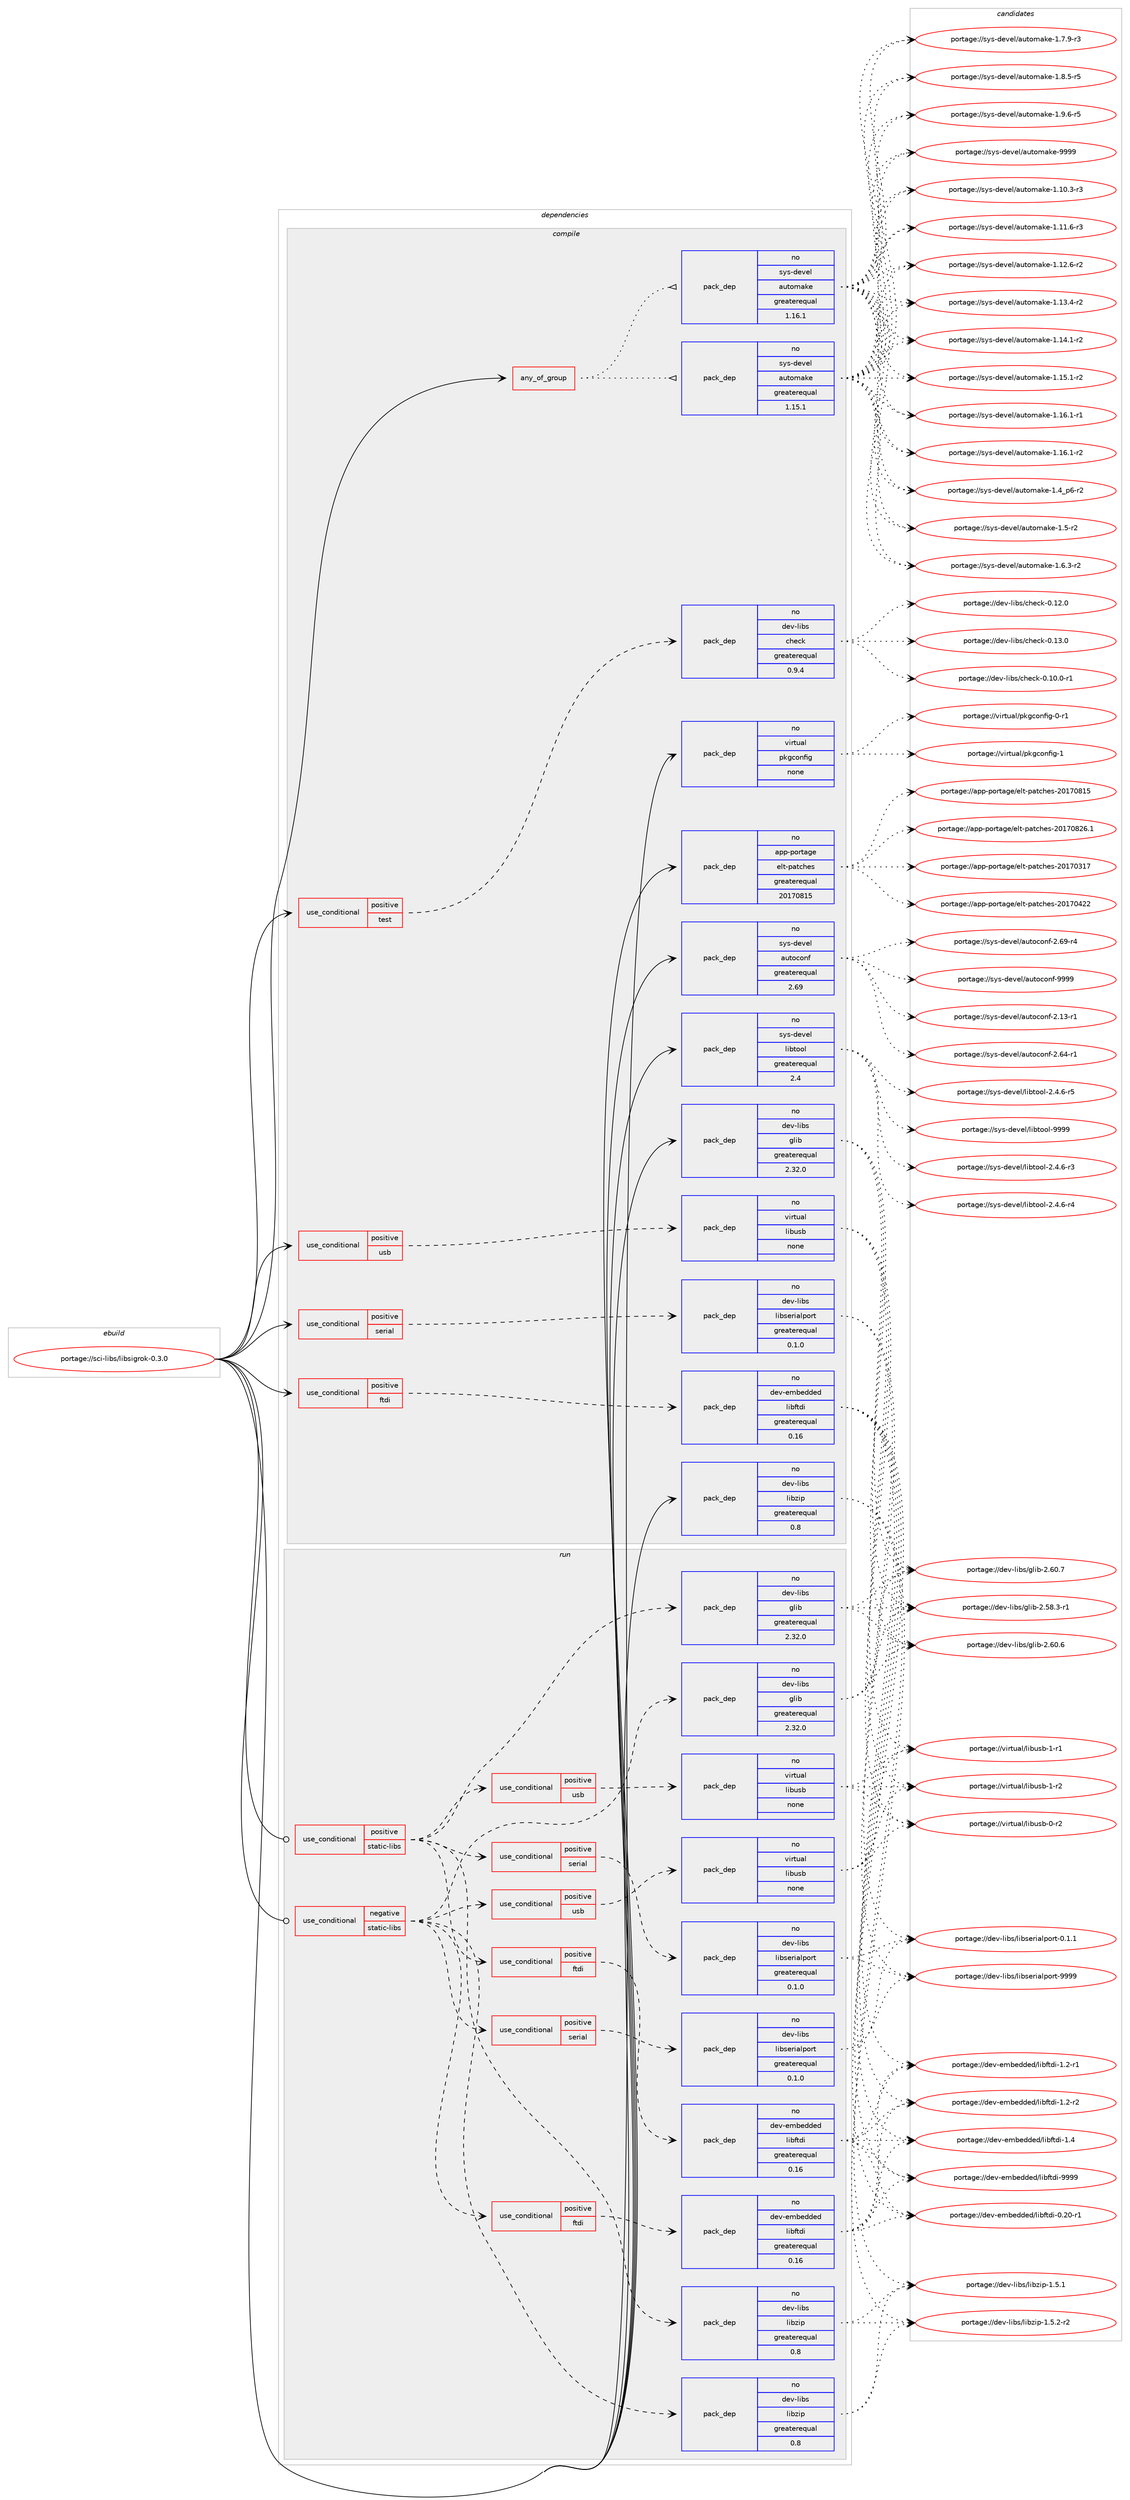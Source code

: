 digraph prolog {

# *************
# Graph options
# *************

newrank=true;
concentrate=true;
compound=true;
graph [rankdir=LR,fontname=Helvetica,fontsize=10,ranksep=1.5];#, ranksep=2.5, nodesep=0.2];
edge  [arrowhead=vee];
node  [fontname=Helvetica,fontsize=10];

# **********
# The ebuild
# **********

subgraph cluster_leftcol {
color=gray;
rank=same;
label=<<i>ebuild</i>>;
id [label="portage://sci-libs/libsigrok-0.3.0", color=red, width=4, href="../sci-libs/libsigrok-0.3.0.svg"];
}

# ****************
# The dependencies
# ****************

subgraph cluster_midcol {
color=gray;
label=<<i>dependencies</i>>;
subgraph cluster_compile {
fillcolor="#eeeeee";
style=filled;
label=<<i>compile</i>>;
subgraph any6438 {
dependency390774 [label=<<TABLE BORDER="0" CELLBORDER="1" CELLSPACING="0" CELLPADDING="4"><TR><TD CELLPADDING="10">any_of_group</TD></TR></TABLE>>, shape=none, color=red];subgraph pack287433 {
dependency390775 [label=<<TABLE BORDER="0" CELLBORDER="1" CELLSPACING="0" CELLPADDING="4" WIDTH="220"><TR><TD ROWSPAN="6" CELLPADDING="30">pack_dep</TD></TR><TR><TD WIDTH="110">no</TD></TR><TR><TD>sys-devel</TD></TR><TR><TD>automake</TD></TR><TR><TD>greaterequal</TD></TR><TR><TD>1.16.1</TD></TR></TABLE>>, shape=none, color=blue];
}
dependency390774:e -> dependency390775:w [weight=20,style="dotted",arrowhead="oinv"];
subgraph pack287434 {
dependency390776 [label=<<TABLE BORDER="0" CELLBORDER="1" CELLSPACING="0" CELLPADDING="4" WIDTH="220"><TR><TD ROWSPAN="6" CELLPADDING="30">pack_dep</TD></TR><TR><TD WIDTH="110">no</TD></TR><TR><TD>sys-devel</TD></TR><TR><TD>automake</TD></TR><TR><TD>greaterequal</TD></TR><TR><TD>1.15.1</TD></TR></TABLE>>, shape=none, color=blue];
}
dependency390774:e -> dependency390776:w [weight=20,style="dotted",arrowhead="oinv"];
}
id:e -> dependency390774:w [weight=20,style="solid",arrowhead="vee"];
subgraph cond96699 {
dependency390777 [label=<<TABLE BORDER="0" CELLBORDER="1" CELLSPACING="0" CELLPADDING="4"><TR><TD ROWSPAN="3" CELLPADDING="10">use_conditional</TD></TR><TR><TD>positive</TD></TR><TR><TD>ftdi</TD></TR></TABLE>>, shape=none, color=red];
subgraph pack287435 {
dependency390778 [label=<<TABLE BORDER="0" CELLBORDER="1" CELLSPACING="0" CELLPADDING="4" WIDTH="220"><TR><TD ROWSPAN="6" CELLPADDING="30">pack_dep</TD></TR><TR><TD WIDTH="110">no</TD></TR><TR><TD>dev-embedded</TD></TR><TR><TD>libftdi</TD></TR><TR><TD>greaterequal</TD></TR><TR><TD>0.16</TD></TR></TABLE>>, shape=none, color=blue];
}
dependency390777:e -> dependency390778:w [weight=20,style="dashed",arrowhead="vee"];
}
id:e -> dependency390777:w [weight=20,style="solid",arrowhead="vee"];
subgraph cond96700 {
dependency390779 [label=<<TABLE BORDER="0" CELLBORDER="1" CELLSPACING="0" CELLPADDING="4"><TR><TD ROWSPAN="3" CELLPADDING="10">use_conditional</TD></TR><TR><TD>positive</TD></TR><TR><TD>serial</TD></TR></TABLE>>, shape=none, color=red];
subgraph pack287436 {
dependency390780 [label=<<TABLE BORDER="0" CELLBORDER="1" CELLSPACING="0" CELLPADDING="4" WIDTH="220"><TR><TD ROWSPAN="6" CELLPADDING="30">pack_dep</TD></TR><TR><TD WIDTH="110">no</TD></TR><TR><TD>dev-libs</TD></TR><TR><TD>libserialport</TD></TR><TR><TD>greaterequal</TD></TR><TR><TD>0.1.0</TD></TR></TABLE>>, shape=none, color=blue];
}
dependency390779:e -> dependency390780:w [weight=20,style="dashed",arrowhead="vee"];
}
id:e -> dependency390779:w [weight=20,style="solid",arrowhead="vee"];
subgraph cond96701 {
dependency390781 [label=<<TABLE BORDER="0" CELLBORDER="1" CELLSPACING="0" CELLPADDING="4"><TR><TD ROWSPAN="3" CELLPADDING="10">use_conditional</TD></TR><TR><TD>positive</TD></TR><TR><TD>test</TD></TR></TABLE>>, shape=none, color=red];
subgraph pack287437 {
dependency390782 [label=<<TABLE BORDER="0" CELLBORDER="1" CELLSPACING="0" CELLPADDING="4" WIDTH="220"><TR><TD ROWSPAN="6" CELLPADDING="30">pack_dep</TD></TR><TR><TD WIDTH="110">no</TD></TR><TR><TD>dev-libs</TD></TR><TR><TD>check</TD></TR><TR><TD>greaterequal</TD></TR><TR><TD>0.9.4</TD></TR></TABLE>>, shape=none, color=blue];
}
dependency390781:e -> dependency390782:w [weight=20,style="dashed",arrowhead="vee"];
}
id:e -> dependency390781:w [weight=20,style="solid",arrowhead="vee"];
subgraph cond96702 {
dependency390783 [label=<<TABLE BORDER="0" CELLBORDER="1" CELLSPACING="0" CELLPADDING="4"><TR><TD ROWSPAN="3" CELLPADDING="10">use_conditional</TD></TR><TR><TD>positive</TD></TR><TR><TD>usb</TD></TR></TABLE>>, shape=none, color=red];
subgraph pack287438 {
dependency390784 [label=<<TABLE BORDER="0" CELLBORDER="1" CELLSPACING="0" CELLPADDING="4" WIDTH="220"><TR><TD ROWSPAN="6" CELLPADDING="30">pack_dep</TD></TR><TR><TD WIDTH="110">no</TD></TR><TR><TD>virtual</TD></TR><TR><TD>libusb</TD></TR><TR><TD>none</TD></TR><TR><TD></TD></TR></TABLE>>, shape=none, color=blue];
}
dependency390783:e -> dependency390784:w [weight=20,style="dashed",arrowhead="vee"];
}
id:e -> dependency390783:w [weight=20,style="solid",arrowhead="vee"];
subgraph pack287439 {
dependency390785 [label=<<TABLE BORDER="0" CELLBORDER="1" CELLSPACING="0" CELLPADDING="4" WIDTH="220"><TR><TD ROWSPAN="6" CELLPADDING="30">pack_dep</TD></TR><TR><TD WIDTH="110">no</TD></TR><TR><TD>app-portage</TD></TR><TR><TD>elt-patches</TD></TR><TR><TD>greaterequal</TD></TR><TR><TD>20170815</TD></TR></TABLE>>, shape=none, color=blue];
}
id:e -> dependency390785:w [weight=20,style="solid",arrowhead="vee"];
subgraph pack287440 {
dependency390786 [label=<<TABLE BORDER="0" CELLBORDER="1" CELLSPACING="0" CELLPADDING="4" WIDTH="220"><TR><TD ROWSPAN="6" CELLPADDING="30">pack_dep</TD></TR><TR><TD WIDTH="110">no</TD></TR><TR><TD>dev-libs</TD></TR><TR><TD>glib</TD></TR><TR><TD>greaterequal</TD></TR><TR><TD>2.32.0</TD></TR></TABLE>>, shape=none, color=blue];
}
id:e -> dependency390786:w [weight=20,style="solid",arrowhead="vee"];
subgraph pack287441 {
dependency390787 [label=<<TABLE BORDER="0" CELLBORDER="1" CELLSPACING="0" CELLPADDING="4" WIDTH="220"><TR><TD ROWSPAN="6" CELLPADDING="30">pack_dep</TD></TR><TR><TD WIDTH="110">no</TD></TR><TR><TD>dev-libs</TD></TR><TR><TD>libzip</TD></TR><TR><TD>greaterequal</TD></TR><TR><TD>0.8</TD></TR></TABLE>>, shape=none, color=blue];
}
id:e -> dependency390787:w [weight=20,style="solid",arrowhead="vee"];
subgraph pack287442 {
dependency390788 [label=<<TABLE BORDER="0" CELLBORDER="1" CELLSPACING="0" CELLPADDING="4" WIDTH="220"><TR><TD ROWSPAN="6" CELLPADDING="30">pack_dep</TD></TR><TR><TD WIDTH="110">no</TD></TR><TR><TD>sys-devel</TD></TR><TR><TD>autoconf</TD></TR><TR><TD>greaterequal</TD></TR><TR><TD>2.69</TD></TR></TABLE>>, shape=none, color=blue];
}
id:e -> dependency390788:w [weight=20,style="solid",arrowhead="vee"];
subgraph pack287443 {
dependency390789 [label=<<TABLE BORDER="0" CELLBORDER="1" CELLSPACING="0" CELLPADDING="4" WIDTH="220"><TR><TD ROWSPAN="6" CELLPADDING="30">pack_dep</TD></TR><TR><TD WIDTH="110">no</TD></TR><TR><TD>sys-devel</TD></TR><TR><TD>libtool</TD></TR><TR><TD>greaterequal</TD></TR><TR><TD>2.4</TD></TR></TABLE>>, shape=none, color=blue];
}
id:e -> dependency390789:w [weight=20,style="solid",arrowhead="vee"];
subgraph pack287444 {
dependency390790 [label=<<TABLE BORDER="0" CELLBORDER="1" CELLSPACING="0" CELLPADDING="4" WIDTH="220"><TR><TD ROWSPAN="6" CELLPADDING="30">pack_dep</TD></TR><TR><TD WIDTH="110">no</TD></TR><TR><TD>virtual</TD></TR><TR><TD>pkgconfig</TD></TR><TR><TD>none</TD></TR><TR><TD></TD></TR></TABLE>>, shape=none, color=blue];
}
id:e -> dependency390790:w [weight=20,style="solid",arrowhead="vee"];
}
subgraph cluster_compileandrun {
fillcolor="#eeeeee";
style=filled;
label=<<i>compile and run</i>>;
}
subgraph cluster_run {
fillcolor="#eeeeee";
style=filled;
label=<<i>run</i>>;
subgraph cond96703 {
dependency390791 [label=<<TABLE BORDER="0" CELLBORDER="1" CELLSPACING="0" CELLPADDING="4"><TR><TD ROWSPAN="3" CELLPADDING="10">use_conditional</TD></TR><TR><TD>negative</TD></TR><TR><TD>static-libs</TD></TR></TABLE>>, shape=none, color=red];
subgraph pack287445 {
dependency390792 [label=<<TABLE BORDER="0" CELLBORDER="1" CELLSPACING="0" CELLPADDING="4" WIDTH="220"><TR><TD ROWSPAN="6" CELLPADDING="30">pack_dep</TD></TR><TR><TD WIDTH="110">no</TD></TR><TR><TD>dev-libs</TD></TR><TR><TD>glib</TD></TR><TR><TD>greaterequal</TD></TR><TR><TD>2.32.0</TD></TR></TABLE>>, shape=none, color=blue];
}
dependency390791:e -> dependency390792:w [weight=20,style="dashed",arrowhead="vee"];
subgraph pack287446 {
dependency390793 [label=<<TABLE BORDER="0" CELLBORDER="1" CELLSPACING="0" CELLPADDING="4" WIDTH="220"><TR><TD ROWSPAN="6" CELLPADDING="30">pack_dep</TD></TR><TR><TD WIDTH="110">no</TD></TR><TR><TD>dev-libs</TD></TR><TR><TD>libzip</TD></TR><TR><TD>greaterequal</TD></TR><TR><TD>0.8</TD></TR></TABLE>>, shape=none, color=blue];
}
dependency390791:e -> dependency390793:w [weight=20,style="dashed",arrowhead="vee"];
subgraph cond96704 {
dependency390794 [label=<<TABLE BORDER="0" CELLBORDER="1" CELLSPACING="0" CELLPADDING="4"><TR><TD ROWSPAN="3" CELLPADDING="10">use_conditional</TD></TR><TR><TD>positive</TD></TR><TR><TD>ftdi</TD></TR></TABLE>>, shape=none, color=red];
subgraph pack287447 {
dependency390795 [label=<<TABLE BORDER="0" CELLBORDER="1" CELLSPACING="0" CELLPADDING="4" WIDTH="220"><TR><TD ROWSPAN="6" CELLPADDING="30">pack_dep</TD></TR><TR><TD WIDTH="110">no</TD></TR><TR><TD>dev-embedded</TD></TR><TR><TD>libftdi</TD></TR><TR><TD>greaterequal</TD></TR><TR><TD>0.16</TD></TR></TABLE>>, shape=none, color=blue];
}
dependency390794:e -> dependency390795:w [weight=20,style="dashed",arrowhead="vee"];
}
dependency390791:e -> dependency390794:w [weight=20,style="dashed",arrowhead="vee"];
subgraph cond96705 {
dependency390796 [label=<<TABLE BORDER="0" CELLBORDER="1" CELLSPACING="0" CELLPADDING="4"><TR><TD ROWSPAN="3" CELLPADDING="10">use_conditional</TD></TR><TR><TD>positive</TD></TR><TR><TD>serial</TD></TR></TABLE>>, shape=none, color=red];
subgraph pack287448 {
dependency390797 [label=<<TABLE BORDER="0" CELLBORDER="1" CELLSPACING="0" CELLPADDING="4" WIDTH="220"><TR><TD ROWSPAN="6" CELLPADDING="30">pack_dep</TD></TR><TR><TD WIDTH="110">no</TD></TR><TR><TD>dev-libs</TD></TR><TR><TD>libserialport</TD></TR><TR><TD>greaterequal</TD></TR><TR><TD>0.1.0</TD></TR></TABLE>>, shape=none, color=blue];
}
dependency390796:e -> dependency390797:w [weight=20,style="dashed",arrowhead="vee"];
}
dependency390791:e -> dependency390796:w [weight=20,style="dashed",arrowhead="vee"];
subgraph cond96706 {
dependency390798 [label=<<TABLE BORDER="0" CELLBORDER="1" CELLSPACING="0" CELLPADDING="4"><TR><TD ROWSPAN="3" CELLPADDING="10">use_conditional</TD></TR><TR><TD>positive</TD></TR><TR><TD>usb</TD></TR></TABLE>>, shape=none, color=red];
subgraph pack287449 {
dependency390799 [label=<<TABLE BORDER="0" CELLBORDER="1" CELLSPACING="0" CELLPADDING="4" WIDTH="220"><TR><TD ROWSPAN="6" CELLPADDING="30">pack_dep</TD></TR><TR><TD WIDTH="110">no</TD></TR><TR><TD>virtual</TD></TR><TR><TD>libusb</TD></TR><TR><TD>none</TD></TR><TR><TD></TD></TR></TABLE>>, shape=none, color=blue];
}
dependency390798:e -> dependency390799:w [weight=20,style="dashed",arrowhead="vee"];
}
dependency390791:e -> dependency390798:w [weight=20,style="dashed",arrowhead="vee"];
}
id:e -> dependency390791:w [weight=20,style="solid",arrowhead="odot"];
subgraph cond96707 {
dependency390800 [label=<<TABLE BORDER="0" CELLBORDER="1" CELLSPACING="0" CELLPADDING="4"><TR><TD ROWSPAN="3" CELLPADDING="10">use_conditional</TD></TR><TR><TD>positive</TD></TR><TR><TD>static-libs</TD></TR></TABLE>>, shape=none, color=red];
subgraph pack287450 {
dependency390801 [label=<<TABLE BORDER="0" CELLBORDER="1" CELLSPACING="0" CELLPADDING="4" WIDTH="220"><TR><TD ROWSPAN="6" CELLPADDING="30">pack_dep</TD></TR><TR><TD WIDTH="110">no</TD></TR><TR><TD>dev-libs</TD></TR><TR><TD>glib</TD></TR><TR><TD>greaterequal</TD></TR><TR><TD>2.32.0</TD></TR></TABLE>>, shape=none, color=blue];
}
dependency390800:e -> dependency390801:w [weight=20,style="dashed",arrowhead="vee"];
subgraph pack287451 {
dependency390802 [label=<<TABLE BORDER="0" CELLBORDER="1" CELLSPACING="0" CELLPADDING="4" WIDTH="220"><TR><TD ROWSPAN="6" CELLPADDING="30">pack_dep</TD></TR><TR><TD WIDTH="110">no</TD></TR><TR><TD>dev-libs</TD></TR><TR><TD>libzip</TD></TR><TR><TD>greaterequal</TD></TR><TR><TD>0.8</TD></TR></TABLE>>, shape=none, color=blue];
}
dependency390800:e -> dependency390802:w [weight=20,style="dashed",arrowhead="vee"];
subgraph cond96708 {
dependency390803 [label=<<TABLE BORDER="0" CELLBORDER="1" CELLSPACING="0" CELLPADDING="4"><TR><TD ROWSPAN="3" CELLPADDING="10">use_conditional</TD></TR><TR><TD>positive</TD></TR><TR><TD>ftdi</TD></TR></TABLE>>, shape=none, color=red];
subgraph pack287452 {
dependency390804 [label=<<TABLE BORDER="0" CELLBORDER="1" CELLSPACING="0" CELLPADDING="4" WIDTH="220"><TR><TD ROWSPAN="6" CELLPADDING="30">pack_dep</TD></TR><TR><TD WIDTH="110">no</TD></TR><TR><TD>dev-embedded</TD></TR><TR><TD>libftdi</TD></TR><TR><TD>greaterequal</TD></TR><TR><TD>0.16</TD></TR></TABLE>>, shape=none, color=blue];
}
dependency390803:e -> dependency390804:w [weight=20,style="dashed",arrowhead="vee"];
}
dependency390800:e -> dependency390803:w [weight=20,style="dashed",arrowhead="vee"];
subgraph cond96709 {
dependency390805 [label=<<TABLE BORDER="0" CELLBORDER="1" CELLSPACING="0" CELLPADDING="4"><TR><TD ROWSPAN="3" CELLPADDING="10">use_conditional</TD></TR><TR><TD>positive</TD></TR><TR><TD>serial</TD></TR></TABLE>>, shape=none, color=red];
subgraph pack287453 {
dependency390806 [label=<<TABLE BORDER="0" CELLBORDER="1" CELLSPACING="0" CELLPADDING="4" WIDTH="220"><TR><TD ROWSPAN="6" CELLPADDING="30">pack_dep</TD></TR><TR><TD WIDTH="110">no</TD></TR><TR><TD>dev-libs</TD></TR><TR><TD>libserialport</TD></TR><TR><TD>greaterequal</TD></TR><TR><TD>0.1.0</TD></TR></TABLE>>, shape=none, color=blue];
}
dependency390805:e -> dependency390806:w [weight=20,style="dashed",arrowhead="vee"];
}
dependency390800:e -> dependency390805:w [weight=20,style="dashed",arrowhead="vee"];
subgraph cond96710 {
dependency390807 [label=<<TABLE BORDER="0" CELLBORDER="1" CELLSPACING="0" CELLPADDING="4"><TR><TD ROWSPAN="3" CELLPADDING="10">use_conditional</TD></TR><TR><TD>positive</TD></TR><TR><TD>usb</TD></TR></TABLE>>, shape=none, color=red];
subgraph pack287454 {
dependency390808 [label=<<TABLE BORDER="0" CELLBORDER="1" CELLSPACING="0" CELLPADDING="4" WIDTH="220"><TR><TD ROWSPAN="6" CELLPADDING="30">pack_dep</TD></TR><TR><TD WIDTH="110">no</TD></TR><TR><TD>virtual</TD></TR><TR><TD>libusb</TD></TR><TR><TD>none</TD></TR><TR><TD></TD></TR></TABLE>>, shape=none, color=blue];
}
dependency390807:e -> dependency390808:w [weight=20,style="dashed",arrowhead="vee"];
}
dependency390800:e -> dependency390807:w [weight=20,style="dashed",arrowhead="vee"];
}
id:e -> dependency390800:w [weight=20,style="solid",arrowhead="odot"];
}
}

# **************
# The candidates
# **************

subgraph cluster_choices {
rank=same;
color=gray;
label=<<i>candidates</i>>;

subgraph choice287433 {
color=black;
nodesep=1;
choiceportage11512111545100101118101108479711711611110997107101454946494846514511451 [label="portage://sys-devel/automake-1.10.3-r3", color=red, width=4,href="../sys-devel/automake-1.10.3-r3.svg"];
choiceportage11512111545100101118101108479711711611110997107101454946494946544511451 [label="portage://sys-devel/automake-1.11.6-r3", color=red, width=4,href="../sys-devel/automake-1.11.6-r3.svg"];
choiceportage11512111545100101118101108479711711611110997107101454946495046544511450 [label="portage://sys-devel/automake-1.12.6-r2", color=red, width=4,href="../sys-devel/automake-1.12.6-r2.svg"];
choiceportage11512111545100101118101108479711711611110997107101454946495146524511450 [label="portage://sys-devel/automake-1.13.4-r2", color=red, width=4,href="../sys-devel/automake-1.13.4-r2.svg"];
choiceportage11512111545100101118101108479711711611110997107101454946495246494511450 [label="portage://sys-devel/automake-1.14.1-r2", color=red, width=4,href="../sys-devel/automake-1.14.1-r2.svg"];
choiceportage11512111545100101118101108479711711611110997107101454946495346494511450 [label="portage://sys-devel/automake-1.15.1-r2", color=red, width=4,href="../sys-devel/automake-1.15.1-r2.svg"];
choiceportage11512111545100101118101108479711711611110997107101454946495446494511449 [label="portage://sys-devel/automake-1.16.1-r1", color=red, width=4,href="../sys-devel/automake-1.16.1-r1.svg"];
choiceportage11512111545100101118101108479711711611110997107101454946495446494511450 [label="portage://sys-devel/automake-1.16.1-r2", color=red, width=4,href="../sys-devel/automake-1.16.1-r2.svg"];
choiceportage115121115451001011181011084797117116111109971071014549465295112544511450 [label="portage://sys-devel/automake-1.4_p6-r2", color=red, width=4,href="../sys-devel/automake-1.4_p6-r2.svg"];
choiceportage11512111545100101118101108479711711611110997107101454946534511450 [label="portage://sys-devel/automake-1.5-r2", color=red, width=4,href="../sys-devel/automake-1.5-r2.svg"];
choiceportage115121115451001011181011084797117116111109971071014549465446514511450 [label="portage://sys-devel/automake-1.6.3-r2", color=red, width=4,href="../sys-devel/automake-1.6.3-r2.svg"];
choiceportage115121115451001011181011084797117116111109971071014549465546574511451 [label="portage://sys-devel/automake-1.7.9-r3", color=red, width=4,href="../sys-devel/automake-1.7.9-r3.svg"];
choiceportage115121115451001011181011084797117116111109971071014549465646534511453 [label="portage://sys-devel/automake-1.8.5-r5", color=red, width=4,href="../sys-devel/automake-1.8.5-r5.svg"];
choiceportage115121115451001011181011084797117116111109971071014549465746544511453 [label="portage://sys-devel/automake-1.9.6-r5", color=red, width=4,href="../sys-devel/automake-1.9.6-r5.svg"];
choiceportage115121115451001011181011084797117116111109971071014557575757 [label="portage://sys-devel/automake-9999", color=red, width=4,href="../sys-devel/automake-9999.svg"];
dependency390775:e -> choiceportage11512111545100101118101108479711711611110997107101454946494846514511451:w [style=dotted,weight="100"];
dependency390775:e -> choiceportage11512111545100101118101108479711711611110997107101454946494946544511451:w [style=dotted,weight="100"];
dependency390775:e -> choiceportage11512111545100101118101108479711711611110997107101454946495046544511450:w [style=dotted,weight="100"];
dependency390775:e -> choiceportage11512111545100101118101108479711711611110997107101454946495146524511450:w [style=dotted,weight="100"];
dependency390775:e -> choiceportage11512111545100101118101108479711711611110997107101454946495246494511450:w [style=dotted,weight="100"];
dependency390775:e -> choiceportage11512111545100101118101108479711711611110997107101454946495346494511450:w [style=dotted,weight="100"];
dependency390775:e -> choiceportage11512111545100101118101108479711711611110997107101454946495446494511449:w [style=dotted,weight="100"];
dependency390775:e -> choiceportage11512111545100101118101108479711711611110997107101454946495446494511450:w [style=dotted,weight="100"];
dependency390775:e -> choiceportage115121115451001011181011084797117116111109971071014549465295112544511450:w [style=dotted,weight="100"];
dependency390775:e -> choiceportage11512111545100101118101108479711711611110997107101454946534511450:w [style=dotted,weight="100"];
dependency390775:e -> choiceportage115121115451001011181011084797117116111109971071014549465446514511450:w [style=dotted,weight="100"];
dependency390775:e -> choiceportage115121115451001011181011084797117116111109971071014549465546574511451:w [style=dotted,weight="100"];
dependency390775:e -> choiceportage115121115451001011181011084797117116111109971071014549465646534511453:w [style=dotted,weight="100"];
dependency390775:e -> choiceportage115121115451001011181011084797117116111109971071014549465746544511453:w [style=dotted,weight="100"];
dependency390775:e -> choiceportage115121115451001011181011084797117116111109971071014557575757:w [style=dotted,weight="100"];
}
subgraph choice287434 {
color=black;
nodesep=1;
choiceportage11512111545100101118101108479711711611110997107101454946494846514511451 [label="portage://sys-devel/automake-1.10.3-r3", color=red, width=4,href="../sys-devel/automake-1.10.3-r3.svg"];
choiceportage11512111545100101118101108479711711611110997107101454946494946544511451 [label="portage://sys-devel/automake-1.11.6-r3", color=red, width=4,href="../sys-devel/automake-1.11.6-r3.svg"];
choiceportage11512111545100101118101108479711711611110997107101454946495046544511450 [label="portage://sys-devel/automake-1.12.6-r2", color=red, width=4,href="../sys-devel/automake-1.12.6-r2.svg"];
choiceportage11512111545100101118101108479711711611110997107101454946495146524511450 [label="portage://sys-devel/automake-1.13.4-r2", color=red, width=4,href="../sys-devel/automake-1.13.4-r2.svg"];
choiceportage11512111545100101118101108479711711611110997107101454946495246494511450 [label="portage://sys-devel/automake-1.14.1-r2", color=red, width=4,href="../sys-devel/automake-1.14.1-r2.svg"];
choiceportage11512111545100101118101108479711711611110997107101454946495346494511450 [label="portage://sys-devel/automake-1.15.1-r2", color=red, width=4,href="../sys-devel/automake-1.15.1-r2.svg"];
choiceportage11512111545100101118101108479711711611110997107101454946495446494511449 [label="portage://sys-devel/automake-1.16.1-r1", color=red, width=4,href="../sys-devel/automake-1.16.1-r1.svg"];
choiceportage11512111545100101118101108479711711611110997107101454946495446494511450 [label="portage://sys-devel/automake-1.16.1-r2", color=red, width=4,href="../sys-devel/automake-1.16.1-r2.svg"];
choiceportage115121115451001011181011084797117116111109971071014549465295112544511450 [label="portage://sys-devel/automake-1.4_p6-r2", color=red, width=4,href="../sys-devel/automake-1.4_p6-r2.svg"];
choiceportage11512111545100101118101108479711711611110997107101454946534511450 [label="portage://sys-devel/automake-1.5-r2", color=red, width=4,href="../sys-devel/automake-1.5-r2.svg"];
choiceportage115121115451001011181011084797117116111109971071014549465446514511450 [label="portage://sys-devel/automake-1.6.3-r2", color=red, width=4,href="../sys-devel/automake-1.6.3-r2.svg"];
choiceportage115121115451001011181011084797117116111109971071014549465546574511451 [label="portage://sys-devel/automake-1.7.9-r3", color=red, width=4,href="../sys-devel/automake-1.7.9-r3.svg"];
choiceportage115121115451001011181011084797117116111109971071014549465646534511453 [label="portage://sys-devel/automake-1.8.5-r5", color=red, width=4,href="../sys-devel/automake-1.8.5-r5.svg"];
choiceportage115121115451001011181011084797117116111109971071014549465746544511453 [label="portage://sys-devel/automake-1.9.6-r5", color=red, width=4,href="../sys-devel/automake-1.9.6-r5.svg"];
choiceportage115121115451001011181011084797117116111109971071014557575757 [label="portage://sys-devel/automake-9999", color=red, width=4,href="../sys-devel/automake-9999.svg"];
dependency390776:e -> choiceportage11512111545100101118101108479711711611110997107101454946494846514511451:w [style=dotted,weight="100"];
dependency390776:e -> choiceportage11512111545100101118101108479711711611110997107101454946494946544511451:w [style=dotted,weight="100"];
dependency390776:e -> choiceportage11512111545100101118101108479711711611110997107101454946495046544511450:w [style=dotted,weight="100"];
dependency390776:e -> choiceportage11512111545100101118101108479711711611110997107101454946495146524511450:w [style=dotted,weight="100"];
dependency390776:e -> choiceportage11512111545100101118101108479711711611110997107101454946495246494511450:w [style=dotted,weight="100"];
dependency390776:e -> choiceportage11512111545100101118101108479711711611110997107101454946495346494511450:w [style=dotted,weight="100"];
dependency390776:e -> choiceportage11512111545100101118101108479711711611110997107101454946495446494511449:w [style=dotted,weight="100"];
dependency390776:e -> choiceportage11512111545100101118101108479711711611110997107101454946495446494511450:w [style=dotted,weight="100"];
dependency390776:e -> choiceportage115121115451001011181011084797117116111109971071014549465295112544511450:w [style=dotted,weight="100"];
dependency390776:e -> choiceportage11512111545100101118101108479711711611110997107101454946534511450:w [style=dotted,weight="100"];
dependency390776:e -> choiceportage115121115451001011181011084797117116111109971071014549465446514511450:w [style=dotted,weight="100"];
dependency390776:e -> choiceportage115121115451001011181011084797117116111109971071014549465546574511451:w [style=dotted,weight="100"];
dependency390776:e -> choiceportage115121115451001011181011084797117116111109971071014549465646534511453:w [style=dotted,weight="100"];
dependency390776:e -> choiceportage115121115451001011181011084797117116111109971071014549465746544511453:w [style=dotted,weight="100"];
dependency390776:e -> choiceportage115121115451001011181011084797117116111109971071014557575757:w [style=dotted,weight="100"];
}
subgraph choice287435 {
color=black;
nodesep=1;
choiceportage1001011184510110998101100100101100471081059810211610010545484650484511449 [label="portage://dev-embedded/libftdi-0.20-r1", color=red, width=4,href="../dev-embedded/libftdi-0.20-r1.svg"];
choiceportage10010111845101109981011001001011004710810598102116100105454946504511449 [label="portage://dev-embedded/libftdi-1.2-r1", color=red, width=4,href="../dev-embedded/libftdi-1.2-r1.svg"];
choiceportage10010111845101109981011001001011004710810598102116100105454946504511450 [label="portage://dev-embedded/libftdi-1.2-r2", color=red, width=4,href="../dev-embedded/libftdi-1.2-r2.svg"];
choiceportage1001011184510110998101100100101100471081059810211610010545494652 [label="portage://dev-embedded/libftdi-1.4", color=red, width=4,href="../dev-embedded/libftdi-1.4.svg"];
choiceportage100101118451011099810110010010110047108105981021161001054557575757 [label="portage://dev-embedded/libftdi-9999", color=red, width=4,href="../dev-embedded/libftdi-9999.svg"];
dependency390778:e -> choiceportage1001011184510110998101100100101100471081059810211610010545484650484511449:w [style=dotted,weight="100"];
dependency390778:e -> choiceportage10010111845101109981011001001011004710810598102116100105454946504511449:w [style=dotted,weight="100"];
dependency390778:e -> choiceportage10010111845101109981011001001011004710810598102116100105454946504511450:w [style=dotted,weight="100"];
dependency390778:e -> choiceportage1001011184510110998101100100101100471081059810211610010545494652:w [style=dotted,weight="100"];
dependency390778:e -> choiceportage100101118451011099810110010010110047108105981021161001054557575757:w [style=dotted,weight="100"];
}
subgraph choice287436 {
color=black;
nodesep=1;
choiceportage1001011184510810598115471081059811510111410597108112111114116454846494649 [label="portage://dev-libs/libserialport-0.1.1", color=red, width=4,href="../dev-libs/libserialport-0.1.1.svg"];
choiceportage10010111845108105981154710810598115101114105971081121111141164557575757 [label="portage://dev-libs/libserialport-9999", color=red, width=4,href="../dev-libs/libserialport-9999.svg"];
dependency390780:e -> choiceportage1001011184510810598115471081059811510111410597108112111114116454846494649:w [style=dotted,weight="100"];
dependency390780:e -> choiceportage10010111845108105981154710810598115101114105971081121111141164557575757:w [style=dotted,weight="100"];
}
subgraph choice287437 {
color=black;
nodesep=1;
choiceportage1001011184510810598115479910410199107454846494846484511449 [label="portage://dev-libs/check-0.10.0-r1", color=red, width=4,href="../dev-libs/check-0.10.0-r1.svg"];
choiceportage100101118451081059811547991041019910745484649504648 [label="portage://dev-libs/check-0.12.0", color=red, width=4,href="../dev-libs/check-0.12.0.svg"];
choiceportage100101118451081059811547991041019910745484649514648 [label="portage://dev-libs/check-0.13.0", color=red, width=4,href="../dev-libs/check-0.13.0.svg"];
dependency390782:e -> choiceportage1001011184510810598115479910410199107454846494846484511449:w [style=dotted,weight="100"];
dependency390782:e -> choiceportage100101118451081059811547991041019910745484649504648:w [style=dotted,weight="100"];
dependency390782:e -> choiceportage100101118451081059811547991041019910745484649514648:w [style=dotted,weight="100"];
}
subgraph choice287438 {
color=black;
nodesep=1;
choiceportage1181051141161179710847108105981171159845484511450 [label="portage://virtual/libusb-0-r2", color=red, width=4,href="../virtual/libusb-0-r2.svg"];
choiceportage1181051141161179710847108105981171159845494511449 [label="portage://virtual/libusb-1-r1", color=red, width=4,href="../virtual/libusb-1-r1.svg"];
choiceportage1181051141161179710847108105981171159845494511450 [label="portage://virtual/libusb-1-r2", color=red, width=4,href="../virtual/libusb-1-r2.svg"];
dependency390784:e -> choiceportage1181051141161179710847108105981171159845484511450:w [style=dotted,weight="100"];
dependency390784:e -> choiceportage1181051141161179710847108105981171159845494511449:w [style=dotted,weight="100"];
dependency390784:e -> choiceportage1181051141161179710847108105981171159845494511450:w [style=dotted,weight="100"];
}
subgraph choice287439 {
color=black;
nodesep=1;
choiceportage97112112451121111141169710310147101108116451129711699104101115455048495548514955 [label="portage://app-portage/elt-patches-20170317", color=red, width=4,href="../app-portage/elt-patches-20170317.svg"];
choiceportage97112112451121111141169710310147101108116451129711699104101115455048495548525050 [label="portage://app-portage/elt-patches-20170422", color=red, width=4,href="../app-portage/elt-patches-20170422.svg"];
choiceportage97112112451121111141169710310147101108116451129711699104101115455048495548564953 [label="portage://app-portage/elt-patches-20170815", color=red, width=4,href="../app-portage/elt-patches-20170815.svg"];
choiceportage971121124511211111411697103101471011081164511297116991041011154550484955485650544649 [label="portage://app-portage/elt-patches-20170826.1", color=red, width=4,href="../app-portage/elt-patches-20170826.1.svg"];
dependency390785:e -> choiceportage97112112451121111141169710310147101108116451129711699104101115455048495548514955:w [style=dotted,weight="100"];
dependency390785:e -> choiceportage97112112451121111141169710310147101108116451129711699104101115455048495548525050:w [style=dotted,weight="100"];
dependency390785:e -> choiceportage97112112451121111141169710310147101108116451129711699104101115455048495548564953:w [style=dotted,weight="100"];
dependency390785:e -> choiceportage971121124511211111411697103101471011081164511297116991041011154550484955485650544649:w [style=dotted,weight="100"];
}
subgraph choice287440 {
color=black;
nodesep=1;
choiceportage10010111845108105981154710310810598455046535646514511449 [label="portage://dev-libs/glib-2.58.3-r1", color=red, width=4,href="../dev-libs/glib-2.58.3-r1.svg"];
choiceportage1001011184510810598115471031081059845504654484654 [label="portage://dev-libs/glib-2.60.6", color=red, width=4,href="../dev-libs/glib-2.60.6.svg"];
choiceportage1001011184510810598115471031081059845504654484655 [label="portage://dev-libs/glib-2.60.7", color=red, width=4,href="../dev-libs/glib-2.60.7.svg"];
dependency390786:e -> choiceportage10010111845108105981154710310810598455046535646514511449:w [style=dotted,weight="100"];
dependency390786:e -> choiceportage1001011184510810598115471031081059845504654484654:w [style=dotted,weight="100"];
dependency390786:e -> choiceportage1001011184510810598115471031081059845504654484655:w [style=dotted,weight="100"];
}
subgraph choice287441 {
color=black;
nodesep=1;
choiceportage10010111845108105981154710810598122105112454946534649 [label="portage://dev-libs/libzip-1.5.1", color=red, width=4,href="../dev-libs/libzip-1.5.1.svg"];
choiceportage100101118451081059811547108105981221051124549465346504511450 [label="portage://dev-libs/libzip-1.5.2-r2", color=red, width=4,href="../dev-libs/libzip-1.5.2-r2.svg"];
dependency390787:e -> choiceportage10010111845108105981154710810598122105112454946534649:w [style=dotted,weight="100"];
dependency390787:e -> choiceportage100101118451081059811547108105981221051124549465346504511450:w [style=dotted,weight="100"];
}
subgraph choice287442 {
color=black;
nodesep=1;
choiceportage1151211154510010111810110847971171161119911111010245504649514511449 [label="portage://sys-devel/autoconf-2.13-r1", color=red, width=4,href="../sys-devel/autoconf-2.13-r1.svg"];
choiceportage1151211154510010111810110847971171161119911111010245504654524511449 [label="portage://sys-devel/autoconf-2.64-r1", color=red, width=4,href="../sys-devel/autoconf-2.64-r1.svg"];
choiceportage1151211154510010111810110847971171161119911111010245504654574511452 [label="portage://sys-devel/autoconf-2.69-r4", color=red, width=4,href="../sys-devel/autoconf-2.69-r4.svg"];
choiceportage115121115451001011181011084797117116111991111101024557575757 [label="portage://sys-devel/autoconf-9999", color=red, width=4,href="../sys-devel/autoconf-9999.svg"];
dependency390788:e -> choiceportage1151211154510010111810110847971171161119911111010245504649514511449:w [style=dotted,weight="100"];
dependency390788:e -> choiceportage1151211154510010111810110847971171161119911111010245504654524511449:w [style=dotted,weight="100"];
dependency390788:e -> choiceportage1151211154510010111810110847971171161119911111010245504654574511452:w [style=dotted,weight="100"];
dependency390788:e -> choiceportage115121115451001011181011084797117116111991111101024557575757:w [style=dotted,weight="100"];
}
subgraph choice287443 {
color=black;
nodesep=1;
choiceportage1151211154510010111810110847108105981161111111084550465246544511451 [label="portage://sys-devel/libtool-2.4.6-r3", color=red, width=4,href="../sys-devel/libtool-2.4.6-r3.svg"];
choiceportage1151211154510010111810110847108105981161111111084550465246544511452 [label="portage://sys-devel/libtool-2.4.6-r4", color=red, width=4,href="../sys-devel/libtool-2.4.6-r4.svg"];
choiceportage1151211154510010111810110847108105981161111111084550465246544511453 [label="portage://sys-devel/libtool-2.4.6-r5", color=red, width=4,href="../sys-devel/libtool-2.4.6-r5.svg"];
choiceportage1151211154510010111810110847108105981161111111084557575757 [label="portage://sys-devel/libtool-9999", color=red, width=4,href="../sys-devel/libtool-9999.svg"];
dependency390789:e -> choiceportage1151211154510010111810110847108105981161111111084550465246544511451:w [style=dotted,weight="100"];
dependency390789:e -> choiceportage1151211154510010111810110847108105981161111111084550465246544511452:w [style=dotted,weight="100"];
dependency390789:e -> choiceportage1151211154510010111810110847108105981161111111084550465246544511453:w [style=dotted,weight="100"];
dependency390789:e -> choiceportage1151211154510010111810110847108105981161111111084557575757:w [style=dotted,weight="100"];
}
subgraph choice287444 {
color=black;
nodesep=1;
choiceportage11810511411611797108471121071039911111010210510345484511449 [label="portage://virtual/pkgconfig-0-r1", color=red, width=4,href="../virtual/pkgconfig-0-r1.svg"];
choiceportage1181051141161179710847112107103991111101021051034549 [label="portage://virtual/pkgconfig-1", color=red, width=4,href="../virtual/pkgconfig-1.svg"];
dependency390790:e -> choiceportage11810511411611797108471121071039911111010210510345484511449:w [style=dotted,weight="100"];
dependency390790:e -> choiceportage1181051141161179710847112107103991111101021051034549:w [style=dotted,weight="100"];
}
subgraph choice287445 {
color=black;
nodesep=1;
choiceportage10010111845108105981154710310810598455046535646514511449 [label="portage://dev-libs/glib-2.58.3-r1", color=red, width=4,href="../dev-libs/glib-2.58.3-r1.svg"];
choiceportage1001011184510810598115471031081059845504654484654 [label="portage://dev-libs/glib-2.60.6", color=red, width=4,href="../dev-libs/glib-2.60.6.svg"];
choiceportage1001011184510810598115471031081059845504654484655 [label="portage://dev-libs/glib-2.60.7", color=red, width=4,href="../dev-libs/glib-2.60.7.svg"];
dependency390792:e -> choiceportage10010111845108105981154710310810598455046535646514511449:w [style=dotted,weight="100"];
dependency390792:e -> choiceportage1001011184510810598115471031081059845504654484654:w [style=dotted,weight="100"];
dependency390792:e -> choiceportage1001011184510810598115471031081059845504654484655:w [style=dotted,weight="100"];
}
subgraph choice287446 {
color=black;
nodesep=1;
choiceportage10010111845108105981154710810598122105112454946534649 [label="portage://dev-libs/libzip-1.5.1", color=red, width=4,href="../dev-libs/libzip-1.5.1.svg"];
choiceportage100101118451081059811547108105981221051124549465346504511450 [label="portage://dev-libs/libzip-1.5.2-r2", color=red, width=4,href="../dev-libs/libzip-1.5.2-r2.svg"];
dependency390793:e -> choiceportage10010111845108105981154710810598122105112454946534649:w [style=dotted,weight="100"];
dependency390793:e -> choiceportage100101118451081059811547108105981221051124549465346504511450:w [style=dotted,weight="100"];
}
subgraph choice287447 {
color=black;
nodesep=1;
choiceportage1001011184510110998101100100101100471081059810211610010545484650484511449 [label="portage://dev-embedded/libftdi-0.20-r1", color=red, width=4,href="../dev-embedded/libftdi-0.20-r1.svg"];
choiceportage10010111845101109981011001001011004710810598102116100105454946504511449 [label="portage://dev-embedded/libftdi-1.2-r1", color=red, width=4,href="../dev-embedded/libftdi-1.2-r1.svg"];
choiceportage10010111845101109981011001001011004710810598102116100105454946504511450 [label="portage://dev-embedded/libftdi-1.2-r2", color=red, width=4,href="../dev-embedded/libftdi-1.2-r2.svg"];
choiceportage1001011184510110998101100100101100471081059810211610010545494652 [label="portage://dev-embedded/libftdi-1.4", color=red, width=4,href="../dev-embedded/libftdi-1.4.svg"];
choiceportage100101118451011099810110010010110047108105981021161001054557575757 [label="portage://dev-embedded/libftdi-9999", color=red, width=4,href="../dev-embedded/libftdi-9999.svg"];
dependency390795:e -> choiceportage1001011184510110998101100100101100471081059810211610010545484650484511449:w [style=dotted,weight="100"];
dependency390795:e -> choiceportage10010111845101109981011001001011004710810598102116100105454946504511449:w [style=dotted,weight="100"];
dependency390795:e -> choiceportage10010111845101109981011001001011004710810598102116100105454946504511450:w [style=dotted,weight="100"];
dependency390795:e -> choiceportage1001011184510110998101100100101100471081059810211610010545494652:w [style=dotted,weight="100"];
dependency390795:e -> choiceportage100101118451011099810110010010110047108105981021161001054557575757:w [style=dotted,weight="100"];
}
subgraph choice287448 {
color=black;
nodesep=1;
choiceportage1001011184510810598115471081059811510111410597108112111114116454846494649 [label="portage://dev-libs/libserialport-0.1.1", color=red, width=4,href="../dev-libs/libserialport-0.1.1.svg"];
choiceportage10010111845108105981154710810598115101114105971081121111141164557575757 [label="portage://dev-libs/libserialport-9999", color=red, width=4,href="../dev-libs/libserialport-9999.svg"];
dependency390797:e -> choiceportage1001011184510810598115471081059811510111410597108112111114116454846494649:w [style=dotted,weight="100"];
dependency390797:e -> choiceportage10010111845108105981154710810598115101114105971081121111141164557575757:w [style=dotted,weight="100"];
}
subgraph choice287449 {
color=black;
nodesep=1;
choiceportage1181051141161179710847108105981171159845484511450 [label="portage://virtual/libusb-0-r2", color=red, width=4,href="../virtual/libusb-0-r2.svg"];
choiceportage1181051141161179710847108105981171159845494511449 [label="portage://virtual/libusb-1-r1", color=red, width=4,href="../virtual/libusb-1-r1.svg"];
choiceportage1181051141161179710847108105981171159845494511450 [label="portage://virtual/libusb-1-r2", color=red, width=4,href="../virtual/libusb-1-r2.svg"];
dependency390799:e -> choiceportage1181051141161179710847108105981171159845484511450:w [style=dotted,weight="100"];
dependency390799:e -> choiceportage1181051141161179710847108105981171159845494511449:w [style=dotted,weight="100"];
dependency390799:e -> choiceportage1181051141161179710847108105981171159845494511450:w [style=dotted,weight="100"];
}
subgraph choice287450 {
color=black;
nodesep=1;
choiceportage10010111845108105981154710310810598455046535646514511449 [label="portage://dev-libs/glib-2.58.3-r1", color=red, width=4,href="../dev-libs/glib-2.58.3-r1.svg"];
choiceportage1001011184510810598115471031081059845504654484654 [label="portage://dev-libs/glib-2.60.6", color=red, width=4,href="../dev-libs/glib-2.60.6.svg"];
choiceportage1001011184510810598115471031081059845504654484655 [label="portage://dev-libs/glib-2.60.7", color=red, width=4,href="../dev-libs/glib-2.60.7.svg"];
dependency390801:e -> choiceportage10010111845108105981154710310810598455046535646514511449:w [style=dotted,weight="100"];
dependency390801:e -> choiceportage1001011184510810598115471031081059845504654484654:w [style=dotted,weight="100"];
dependency390801:e -> choiceportage1001011184510810598115471031081059845504654484655:w [style=dotted,weight="100"];
}
subgraph choice287451 {
color=black;
nodesep=1;
choiceportage10010111845108105981154710810598122105112454946534649 [label="portage://dev-libs/libzip-1.5.1", color=red, width=4,href="../dev-libs/libzip-1.5.1.svg"];
choiceportage100101118451081059811547108105981221051124549465346504511450 [label="portage://dev-libs/libzip-1.5.2-r2", color=red, width=4,href="../dev-libs/libzip-1.5.2-r2.svg"];
dependency390802:e -> choiceportage10010111845108105981154710810598122105112454946534649:w [style=dotted,weight="100"];
dependency390802:e -> choiceportage100101118451081059811547108105981221051124549465346504511450:w [style=dotted,weight="100"];
}
subgraph choice287452 {
color=black;
nodesep=1;
choiceportage1001011184510110998101100100101100471081059810211610010545484650484511449 [label="portage://dev-embedded/libftdi-0.20-r1", color=red, width=4,href="../dev-embedded/libftdi-0.20-r1.svg"];
choiceportage10010111845101109981011001001011004710810598102116100105454946504511449 [label="portage://dev-embedded/libftdi-1.2-r1", color=red, width=4,href="../dev-embedded/libftdi-1.2-r1.svg"];
choiceportage10010111845101109981011001001011004710810598102116100105454946504511450 [label="portage://dev-embedded/libftdi-1.2-r2", color=red, width=4,href="../dev-embedded/libftdi-1.2-r2.svg"];
choiceportage1001011184510110998101100100101100471081059810211610010545494652 [label="portage://dev-embedded/libftdi-1.4", color=red, width=4,href="../dev-embedded/libftdi-1.4.svg"];
choiceportage100101118451011099810110010010110047108105981021161001054557575757 [label="portage://dev-embedded/libftdi-9999", color=red, width=4,href="../dev-embedded/libftdi-9999.svg"];
dependency390804:e -> choiceportage1001011184510110998101100100101100471081059810211610010545484650484511449:w [style=dotted,weight="100"];
dependency390804:e -> choiceportage10010111845101109981011001001011004710810598102116100105454946504511449:w [style=dotted,weight="100"];
dependency390804:e -> choiceportage10010111845101109981011001001011004710810598102116100105454946504511450:w [style=dotted,weight="100"];
dependency390804:e -> choiceportage1001011184510110998101100100101100471081059810211610010545494652:w [style=dotted,weight="100"];
dependency390804:e -> choiceportage100101118451011099810110010010110047108105981021161001054557575757:w [style=dotted,weight="100"];
}
subgraph choice287453 {
color=black;
nodesep=1;
choiceportage1001011184510810598115471081059811510111410597108112111114116454846494649 [label="portage://dev-libs/libserialport-0.1.1", color=red, width=4,href="../dev-libs/libserialport-0.1.1.svg"];
choiceportage10010111845108105981154710810598115101114105971081121111141164557575757 [label="portage://dev-libs/libserialport-9999", color=red, width=4,href="../dev-libs/libserialport-9999.svg"];
dependency390806:e -> choiceportage1001011184510810598115471081059811510111410597108112111114116454846494649:w [style=dotted,weight="100"];
dependency390806:e -> choiceportage10010111845108105981154710810598115101114105971081121111141164557575757:w [style=dotted,weight="100"];
}
subgraph choice287454 {
color=black;
nodesep=1;
choiceportage1181051141161179710847108105981171159845484511450 [label="portage://virtual/libusb-0-r2", color=red, width=4,href="../virtual/libusb-0-r2.svg"];
choiceportage1181051141161179710847108105981171159845494511449 [label="portage://virtual/libusb-1-r1", color=red, width=4,href="../virtual/libusb-1-r1.svg"];
choiceportage1181051141161179710847108105981171159845494511450 [label="portage://virtual/libusb-1-r2", color=red, width=4,href="../virtual/libusb-1-r2.svg"];
dependency390808:e -> choiceportage1181051141161179710847108105981171159845484511450:w [style=dotted,weight="100"];
dependency390808:e -> choiceportage1181051141161179710847108105981171159845494511449:w [style=dotted,weight="100"];
dependency390808:e -> choiceportage1181051141161179710847108105981171159845494511450:w [style=dotted,weight="100"];
}
}

}
